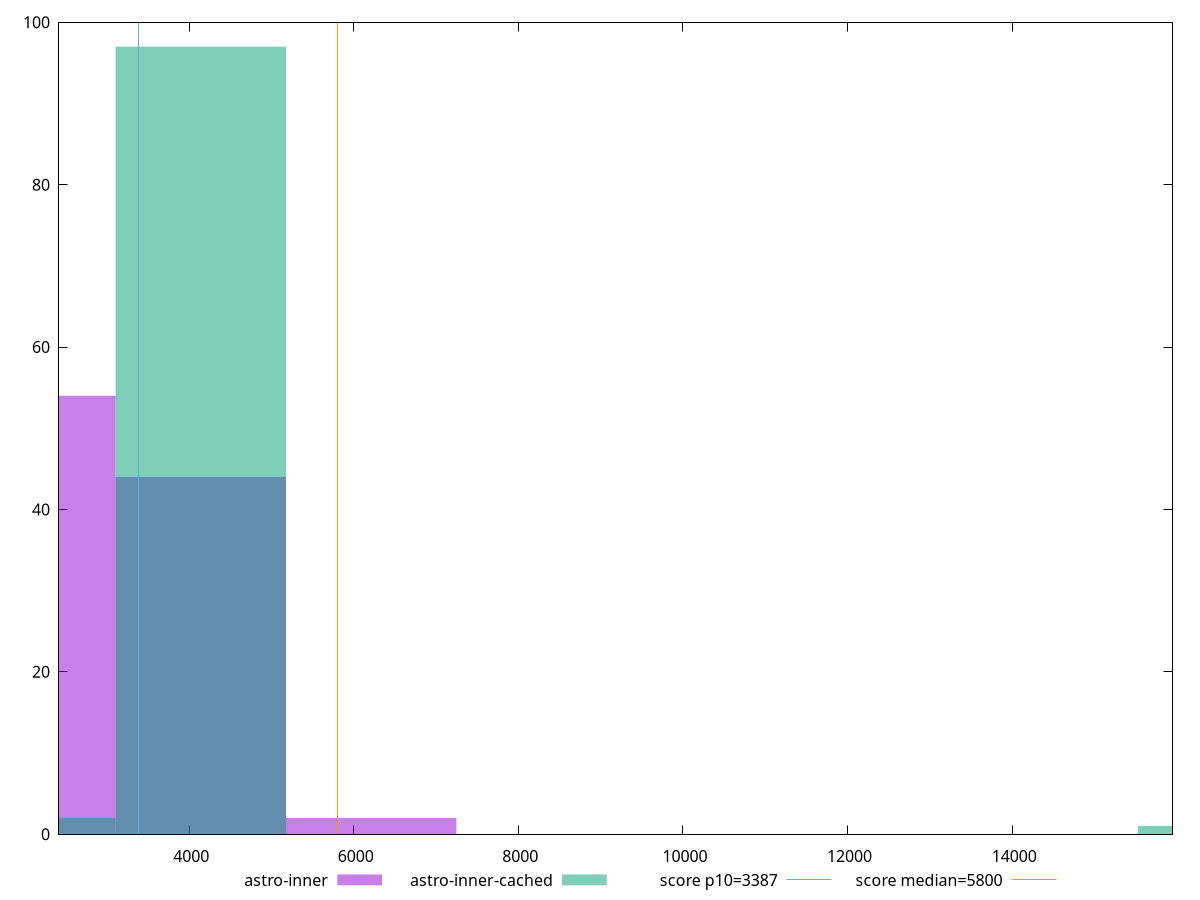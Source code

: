 reset

$astroInner <<EOF
4141.249542657849 44
2070.6247713289245 54
6211.874313986773 2
EOF

$astroInnerCached <<EOF
16564.998170631396 1
4141.249542657849 97
2070.6247713289245 2
EOF

set key outside below
set boxwidth 2070.6247713289245
set xrange [2418.401:15948.315183975217]
set yrange [0:100]
set trange [0:100]
set style fill transparent solid 0.5 noborder

set parametric
set terminal svg size 640, 500 enhanced background rgb 'white'
set output "reports/report_00033_2021-03-01T14-23-16.841Z/speed-index/comparison/histogram/2_vs_3.svg"

plot $astroInner title "astro-inner" with boxes, \
     $astroInnerCached title "astro-inner-cached" with boxes, \
     3387,t title "score p10=3387", \
     5800,t title "score median=5800"

reset
